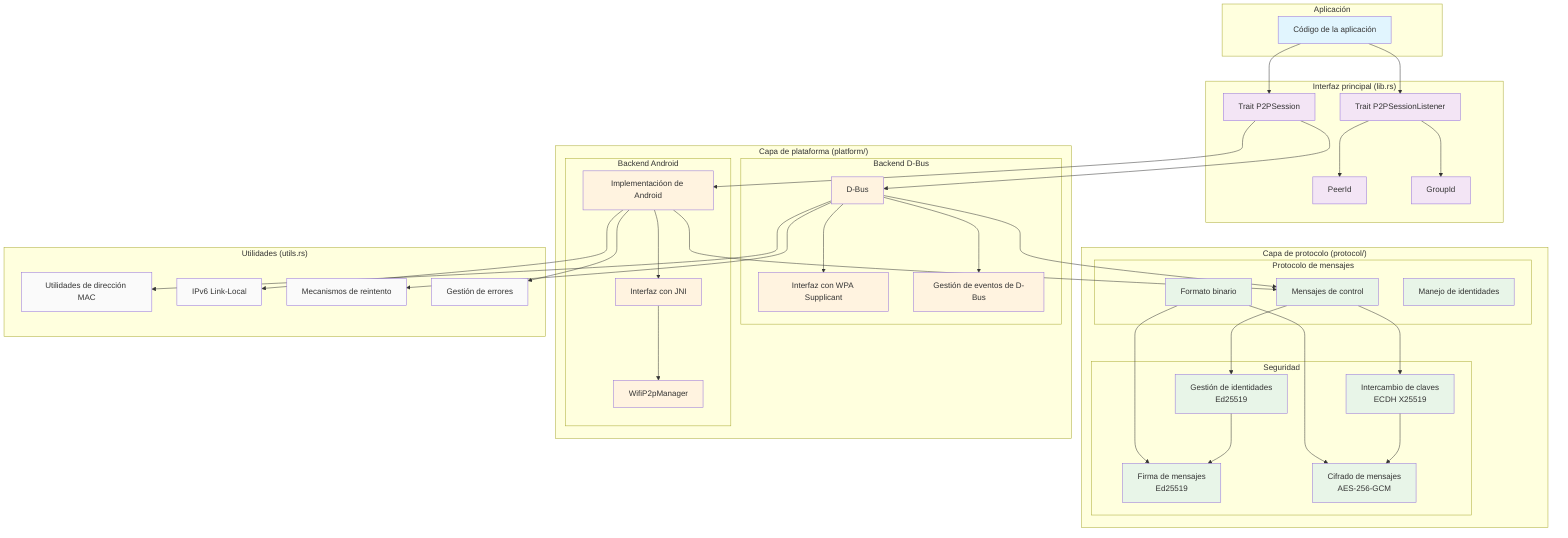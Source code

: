 %% Co-authored-by: Claude
graph TB
    %% Application Layer
    subgraph "Aplicación"
        App[Código de la aplicación]
    end

    %% Core Library Interface
    subgraph "Interfaz principal (lib.rs)"
        P2PSession[Trait P2PSession]
        P2PListener[Trait P2PSessionListener]
        PeerHandle[PeerId]
        GroupHandle[GroupId]
    end

    %% Protocol Layer
    subgraph "Capa de protocolo (protocol/)"
        subgraph "Protocolo de mensajes"
            ControlMsg[Mensajes de control]
            BinaryProto[Formato binario]
            PeerIdent[Manejo de identidades]
        end

        subgraph "Seguridad"
            Identity[Gestión de identidades<br/>Ed25519]
            Signing[Firma de mensajes<br/>Ed25519]
            Encryption[Cifrado de mensajes<br/>AES-256-GCM]
            KeyExchange[Intercambio de claves<br/>ECDH X25519]
        end
    end

    %% Platform Layer
    subgraph "Capa de plataforma (platform/)"
        subgraph "Backend D-Bus"
            DBusImpl[D-Bus]
            WpaSupplicant[Interfaz con WPA Supplicant]
            DBusEvents[Gestión de eventos de D-Bus]
        end

        subgraph "Backend Android"
            AndroidImpl[Implementacióon de Android]
            JNIInterface[Interfaz con JNI]
            WifiP2pManager[WifiP2pManager]
        end
    end

    %% Utilities
    subgraph "Utilidades (utils.rs)"
        MacUtils[Utilidades de dirección MAC]
        IPv6Utils[IPv6 Link-Local]
        RetryUtils[Mecanismos de reintento]
        ErrorUtils[Gestión de errores]
    end

    %% Connections
    App --> P2PSession
    App --> P2PListener

    P2PSession --> DBusImpl
    P2PSession --> AndroidImpl

    P2PListener --> PeerHandle
    P2PListener --> GroupHandle

    DBusImpl --> ControlMsg
    AndroidImpl --> ControlMsg

    ControlMsg --> Identity
    ControlMsg --> KeyExchange

    BinaryProto --> Signing
    BinaryProto --> Encryption

    KeyExchange --> Encryption
    Identity --> Signing

    DBusImpl --> WpaSupplicant
    DBusImpl --> DBusEvents

    AndroidImpl --> JNIInterface
    JNIInterface --> WifiP2pManager

    DBusImpl --> MacUtils
    AndroidImpl --> IPv6Utils
    DBusImpl --> RetryUtils
    AndroidImpl --> ErrorUtils

    %% Styling
    classDef appLayer fill:#e1f5fe
    classDef coreLayer fill:#f3e5f5
    classDef protocolLayer fill:#e8f5e8
    classDef platformLayer fill:#fff3e0
    classDef utilsLayer fill:#fafafa

    class App appLayer
    class P2PSession,P2PListener,PeerHandle,GroupHandle coreLayer
    class ControlMsg,BinaryProto,PeerIdent,Identity,Signing,Encryption,KeyExchange protocolLayer
    class DBusImpl,WpaSupplicant,DBusEvents,AndroidImpl,JNIInterface,WifiP2pManager platformLayer
    class MacUtils,IPv6Utils,RetryUtils,ErrorUtils utilsLayer